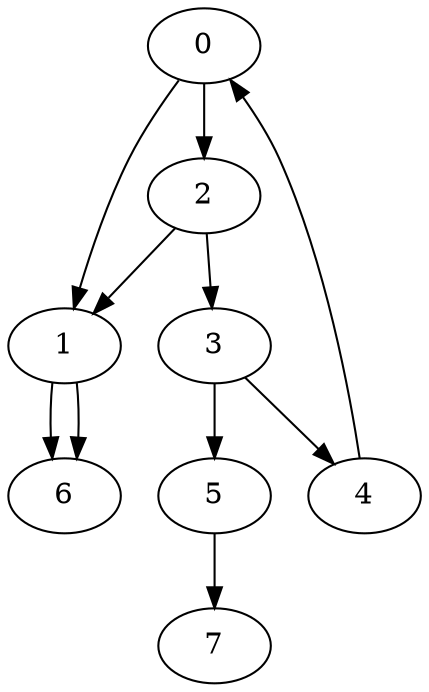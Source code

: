 digraph G {
  0 -> 1;
  0 -> 2;
  1 -> 6;
  1 -> 6;
  2 -> 1;
  2 -> 3;
  3 -> 4;
  3 -> 5;
  4 -> 0;
  5 -> 7;
}
